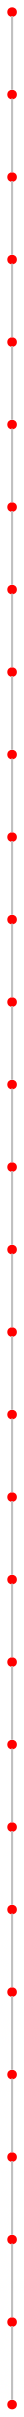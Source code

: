 graph {
	1 [color=red shape=point]
	10 [color=red shape=point]
	1 -- 10 [color=gray]
	19 [color=red shape=point]
	10 -- 19 [color=gray]
	17 [color=red shape=point]
	19 -- 17 [color=gray]
	23 [color=red shape=point]
	17 -- 23 [color=gray]
	28 [color=red shape=point]
	23 -- 28 [color=gray]
	7 [color=red shape=point]
	28 -- 7 [color=gray]
	14 [color=red shape=point]
	7 -- 14 [color=gray]
	9 [color=red shape=point]
	14 -- 9 [color=gray]
	26 [color=red shape=point]
	9 -- 26 [color=gray]
	5 [color=red shape=point]
	26 -- 5 [color=gray]
	16 [color=red shape=point]
	5 -- 16 [color=gray]
	3 [color=red shape=point]
	16 -- 3 [color=gray]
	6 [color=red shape=point]
	3 -- 6 [color=gray]
	0 [color=red shape=point]
	6 -- 0 [color=gray]
	8 [color=red shape=point]
	0 -- 8 [color=gray]
	25 [color=red shape=point]
	8 -- 25 [color=gray]
	21 [color=red shape=point]
	25 -- 21 [color=gray]
	20 [color=red shape=point]
	21 -- 20 [color=gray]
	15 [color=red shape=point]
	20 -- 15 [color=gray]
	2 [color=red shape=point]
	15 -- 2 [color=gray]
	18 [color=red shape=point]
	2 -- 18 [color=gray]
	27 [color=red shape=point]
	18 -- 27 [color=gray]
	12 [color=red shape=point]
	27 -- 12 [color=gray]
	13 [color=red shape=point]
	12 -- 13 [color=gray]
	29 [color=red shape=point]
	13 -- 29 [color=gray]
	4 [color=red shape=point]
	29 -- 4 [color=gray]
	22 [color=red shape=point]
	4 -- 22 [color=gray]
	24 [color=red shape=point]
	22 -- 24 [color=gray]
	11 [color=red shape=point]
	24 -- 11 [color=gray]
}
